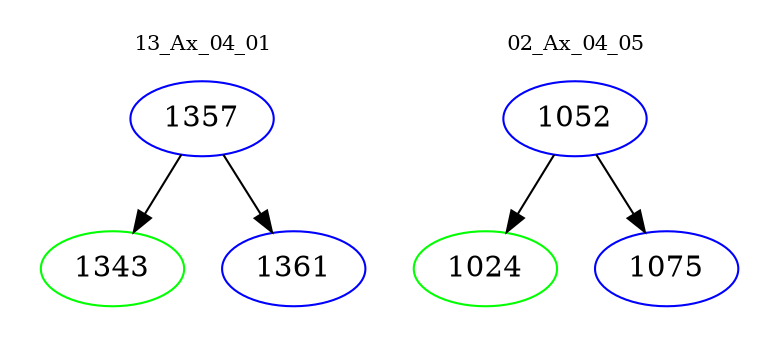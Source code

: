 digraph{
subgraph cluster_0 {
color = white
label = "13_Ax_04_01";
fontsize=10;
T0_1357 [label="1357", color="blue"]
T0_1357 -> T0_1343 [color="black"]
T0_1343 [label="1343", color="green"]
T0_1357 -> T0_1361 [color="black"]
T0_1361 [label="1361", color="blue"]
}
subgraph cluster_1 {
color = white
label = "02_Ax_04_05";
fontsize=10;
T1_1052 [label="1052", color="blue"]
T1_1052 -> T1_1024 [color="black"]
T1_1024 [label="1024", color="green"]
T1_1052 -> T1_1075 [color="black"]
T1_1075 [label="1075", color="blue"]
}
}
